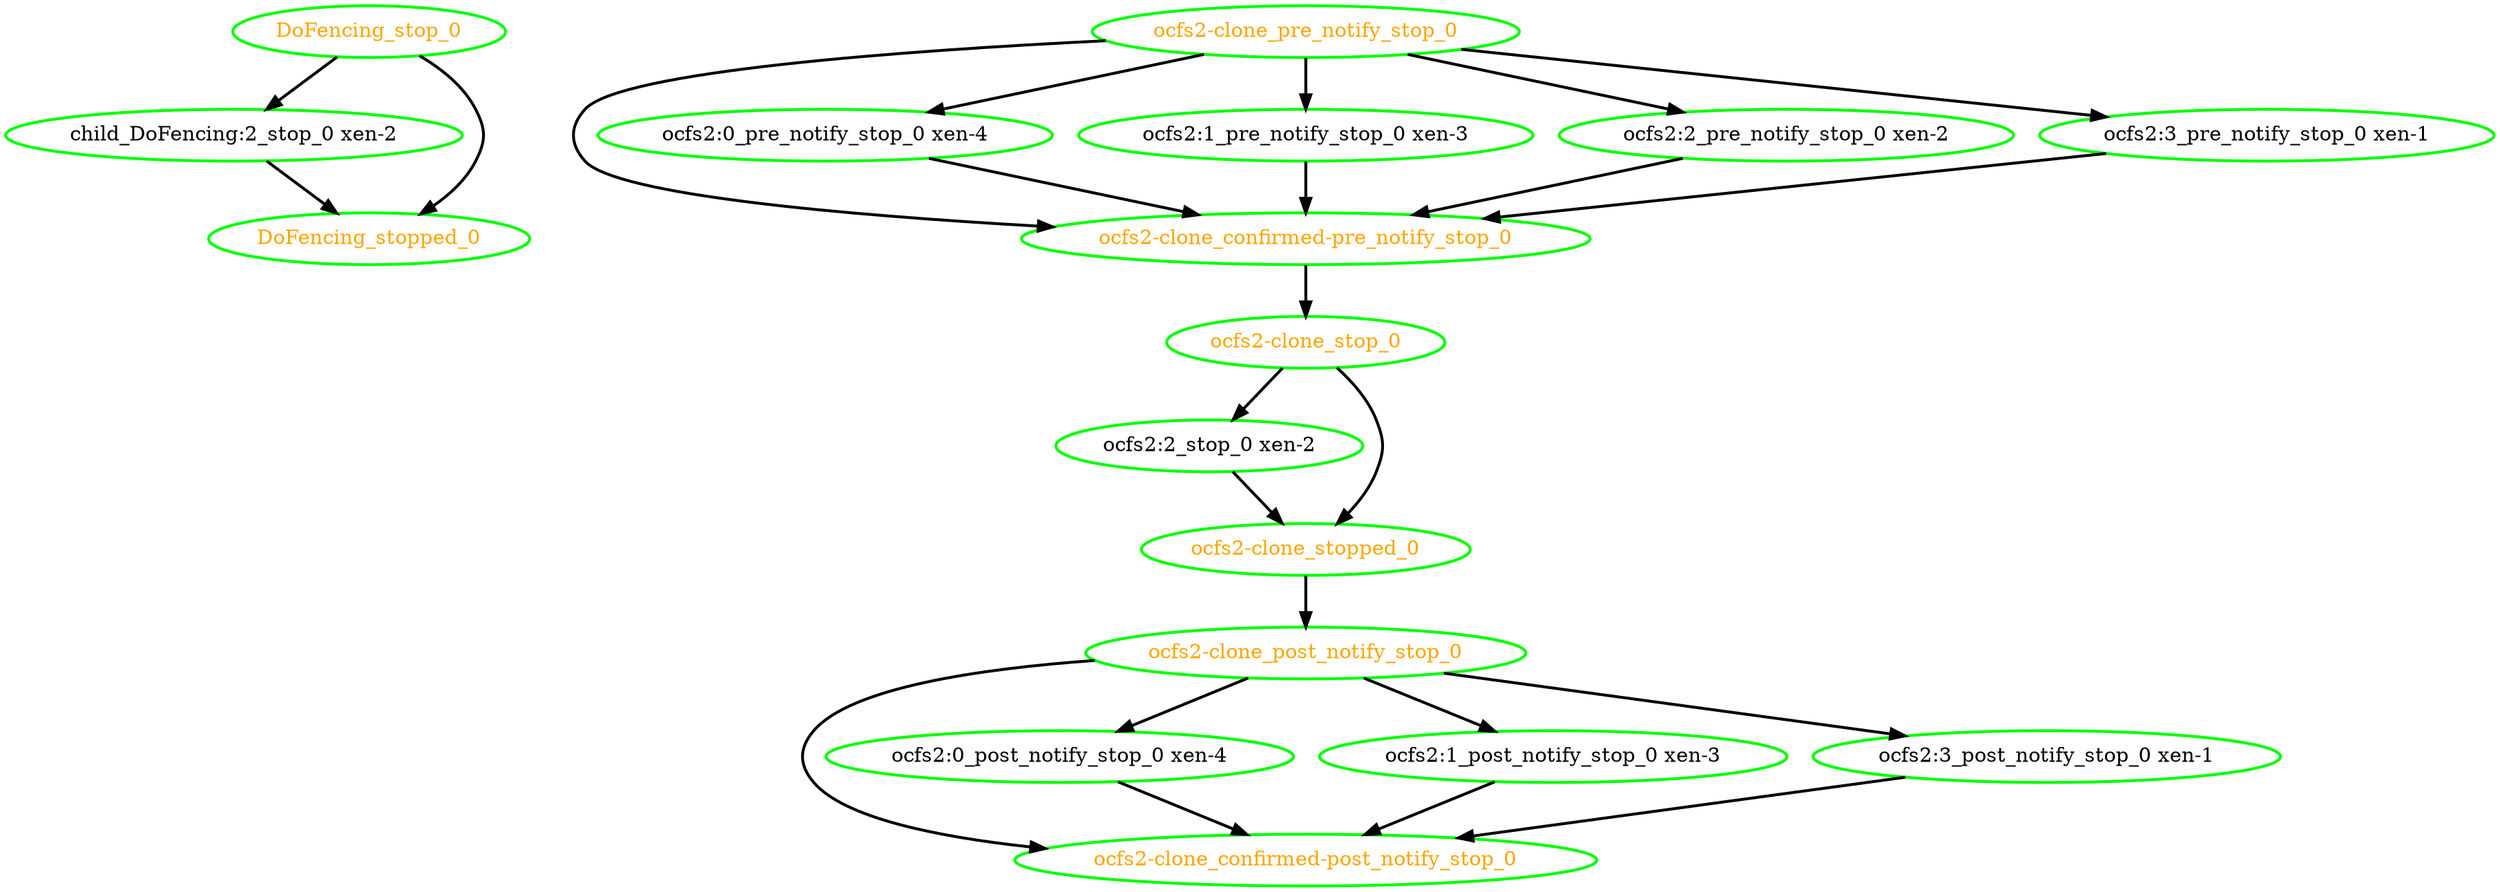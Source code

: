 digraph "g" {
	size = "30,30"
"child_DoFencing:2_stop_0 xen-2" [ style=bold color="green" fontcolor="black" ]
"DoFencing_stop_0" [ style=bold color="green" fontcolor="orange" ]
"DoFencing_stopped_0" [ style=bold color="green" fontcolor="orange" ]
"ocfs2:2_stop_0 xen-2" [ style=bold color="green" fontcolor="black" ]
"ocfs2-clone_stop_0" [ style=bold color="green" fontcolor="orange" ]
"ocfs2-clone_stopped_0" [ style=bold color="green" fontcolor="orange" ]
"ocfs2-clone_pre_notify_stop_0" [ style=bold color="green" fontcolor="orange" ]
"ocfs2-clone_confirmed-pre_notify_stop_0" [ style=bold color="green" fontcolor="orange" ]
"ocfs2-clone_post_notify_stop_0" [ style=bold color="green" fontcolor="orange" ]
"ocfs2-clone_confirmed-post_notify_stop_0" [ style=bold color="green" fontcolor="orange" ]
"ocfs2:0_pre_notify_stop_0 xen-4" [ style=bold color="green" fontcolor="black" ]
"ocfs2:0_post_notify_stop_0 xen-4" [ style=bold color="green" fontcolor="black" ]
"ocfs2:1_pre_notify_stop_0 xen-3" [ style=bold color="green" fontcolor="black" ]
"ocfs2:1_post_notify_stop_0 xen-3" [ style=bold color="green" fontcolor="black" ]
"ocfs2:2_pre_notify_stop_0 xen-2" [ style=bold color="green" fontcolor="black" ]
"ocfs2:3_pre_notify_stop_0 xen-1" [ style=bold color="green" fontcolor="black" ]
"ocfs2:3_post_notify_stop_0 xen-1" [ style=bold color="green" fontcolor="black" ]
"DoFencing_stop_0" -> "child_DoFencing:2_stop_0 xen-2" [ style = bold]
"child_DoFencing:2_stop_0 xen-2" -> "DoFencing_stopped_0" [ style = bold]
"DoFencing_stop_0" -> "DoFencing_stopped_0" [ style = bold]
"ocfs2-clone_stop_0" -> "ocfs2:2_stop_0 xen-2" [ style = bold]
"ocfs2-clone_confirmed-pre_notify_stop_0" -> "ocfs2-clone_stop_0" [ style = bold]
"ocfs2:2_stop_0 xen-2" -> "ocfs2-clone_stopped_0" [ style = bold]
"ocfs2-clone_stop_0" -> "ocfs2-clone_stopped_0" [ style = bold]
"ocfs2-clone_pre_notify_stop_0" -> "ocfs2-clone_confirmed-pre_notify_stop_0" [ style = bold]
"ocfs2:0_pre_notify_stop_0 xen-4" -> "ocfs2-clone_confirmed-pre_notify_stop_0" [ style = bold]
"ocfs2:1_pre_notify_stop_0 xen-3" -> "ocfs2-clone_confirmed-pre_notify_stop_0" [ style = bold]
"ocfs2:2_pre_notify_stop_0 xen-2" -> "ocfs2-clone_confirmed-pre_notify_stop_0" [ style = bold]
"ocfs2:3_pre_notify_stop_0 xen-1" -> "ocfs2-clone_confirmed-pre_notify_stop_0" [ style = bold]
"ocfs2-clone_stopped_0" -> "ocfs2-clone_post_notify_stop_0" [ style = bold]
"ocfs2-clone_post_notify_stop_0" -> "ocfs2-clone_confirmed-post_notify_stop_0" [ style = bold]
"ocfs2:0_post_notify_stop_0 xen-4" -> "ocfs2-clone_confirmed-post_notify_stop_0" [ style = bold]
"ocfs2:1_post_notify_stop_0 xen-3" -> "ocfs2-clone_confirmed-post_notify_stop_0" [ style = bold]
"ocfs2:3_post_notify_stop_0 xen-1" -> "ocfs2-clone_confirmed-post_notify_stop_0" [ style = bold]
"ocfs2-clone_pre_notify_stop_0" -> "ocfs2:0_pre_notify_stop_0 xen-4" [ style = bold]
"ocfs2-clone_post_notify_stop_0" -> "ocfs2:0_post_notify_stop_0 xen-4" [ style = bold]
"ocfs2-clone_pre_notify_stop_0" -> "ocfs2:1_pre_notify_stop_0 xen-3" [ style = bold]
"ocfs2-clone_post_notify_stop_0" -> "ocfs2:1_post_notify_stop_0 xen-3" [ style = bold]
"ocfs2-clone_pre_notify_stop_0" -> "ocfs2:2_pre_notify_stop_0 xen-2" [ style = bold]
"ocfs2-clone_pre_notify_stop_0" -> "ocfs2:3_pre_notify_stop_0 xen-1" [ style = bold]
"ocfs2-clone_post_notify_stop_0" -> "ocfs2:3_post_notify_stop_0 xen-1" [ style = bold]
}
